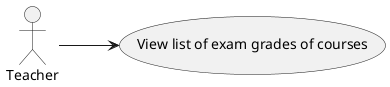@startuml
'https://plantuml.com/use-case-diagram

left to right direction
@startuml
left to right direction
skinparam packageStyle rectangle
actor Teacher
usecase "View list of exam grades of courses" as UC1
Teacher --> UC1
@enduml
